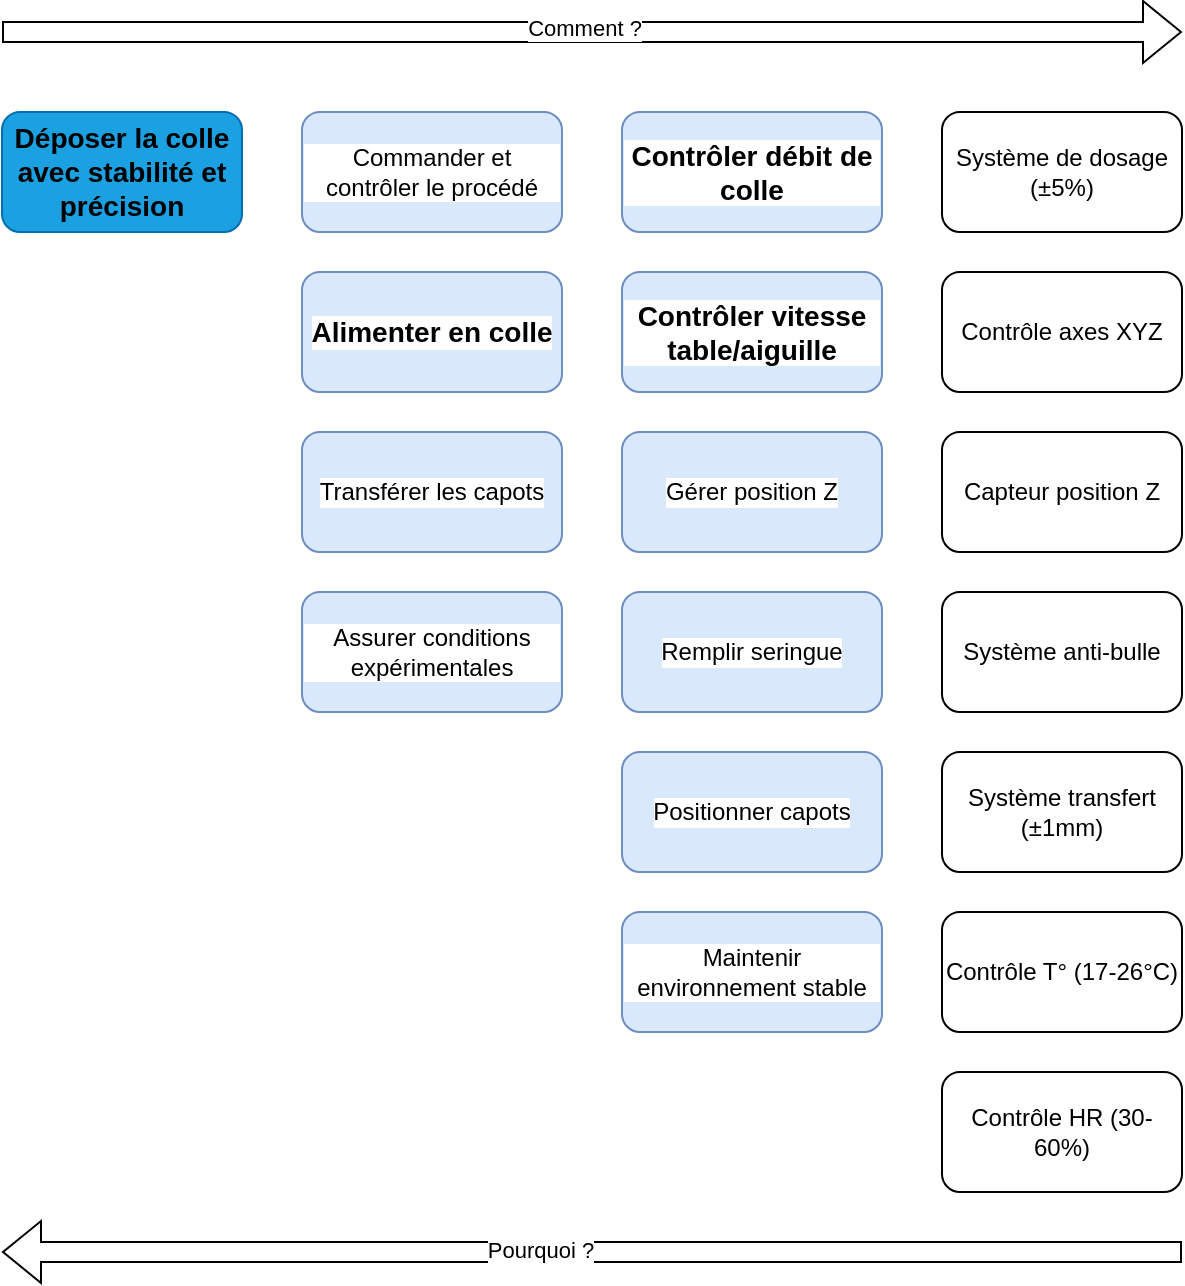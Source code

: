 <mxfile version="26.0.10">
  <diagram name="Page-1" id="QGjMv8LrLS21k3CkNhZE">
    <mxGraphModel dx="1434" dy="762" grid="1" gridSize="10" guides="1" tooltips="1" connect="1" arrows="1" fold="1" page="1" pageScale="1" pageWidth="827" pageHeight="1169" math="0" shadow="0">
      <root>
        <mxCell id="0" />
        <mxCell id="1" parent="0" />
        <mxCell id="Xr2quWgWzoAM4Jd-oPhX-1" value="&lt;span style=&quot;color: rgb(0, 0, 0); font-family: Arial, sans-serif; font-size: 14px; font-weight: 700;&quot;&gt;Déposer la colle avec stabilité et précision&lt;/span&gt;" style="rounded=1;whiteSpace=wrap;html=1;fillColor=#1ba1e2;fontColor=#ffffff;strokeColor=#006EAF;" vertex="1" parent="1">
          <mxGeometry x="100" y="270" width="120" height="60" as="geometry" />
        </mxCell>
        <mxCell id="Xr2quWgWzoAM4Jd-oPhX-2" value="&lt;span style=&quot;font-family: Arial, sans-serif; font-size: 14px; font-weight: 700;&quot;&gt;Alimenter en colle&lt;/span&gt;" style="rounded=1;whiteSpace=wrap;html=1;labelBackgroundColor=default;labelBorderColor=none;textShadow=0;fillColor=#dae8fc;strokeColor=#6c8ebf;" vertex="1" parent="1">
          <mxGeometry x="250" y="350" width="130" height="60" as="geometry" />
        </mxCell>
        <mxCell id="Xr2quWgWzoAM4Jd-oPhX-3" value="&lt;div&gt;Transférer les capots&lt;/div&gt;" style="rounded=1;whiteSpace=wrap;html=1;labelBackgroundColor=default;labelBorderColor=none;textShadow=0;fillColor=#dae8fc;strokeColor=#6c8ebf;" vertex="1" parent="1">
          <mxGeometry x="250" y="430" width="130" height="60" as="geometry" />
        </mxCell>
        <mxCell id="Xr2quWgWzoAM4Jd-oPhX-5" value="&lt;span style=&quot;font-family: Arial, sans-serif; font-size: 14px; font-weight: 700;&quot;&gt;Contrôler débit de colle&lt;/span&gt;" style="rounded=1;whiteSpace=wrap;html=1;labelBackgroundColor=default;labelBorderColor=none;textShadow=0;fillColor=#dae8fc;strokeColor=#6c8ebf;" vertex="1" parent="1">
          <mxGeometry x="410" y="270" width="130" height="60" as="geometry" />
        </mxCell>
        <mxCell id="Xr2quWgWzoAM4Jd-oPhX-6" value="&lt;span style=&quot;font-family: Arial, sans-serif; font-size: 14px; font-weight: 700;&quot;&gt;Contrôler vitesse table/aiguille&lt;/span&gt;" style="rounded=1;whiteSpace=wrap;html=1;labelBackgroundColor=default;labelBorderColor=none;textShadow=0;fillColor=#dae8fc;strokeColor=#6c8ebf;" vertex="1" parent="1">
          <mxGeometry x="410" y="350" width="130" height="60" as="geometry" />
        </mxCell>
        <mxCell id="Xr2quWgWzoAM4Jd-oPhX-7" value="Gérer position Z" style="rounded=1;whiteSpace=wrap;html=1;labelBackgroundColor=default;labelBorderColor=none;textShadow=0;fillColor=#dae8fc;strokeColor=#6c8ebf;" vertex="1" parent="1">
          <mxGeometry x="410" y="430" width="130" height="60" as="geometry" />
        </mxCell>
        <mxCell id="Xr2quWgWzoAM4Jd-oPhX-8" value="Remplir seringue" style="rounded=1;whiteSpace=wrap;html=1;labelBackgroundColor=default;labelBorderColor=none;textShadow=0;fillColor=#dae8fc;strokeColor=#6c8ebf;" vertex="1" parent="1">
          <mxGeometry x="410" y="510" width="130" height="60" as="geometry" />
        </mxCell>
        <mxCell id="Xr2quWgWzoAM4Jd-oPhX-11" value="Commander et contrôler le procédé" style="rounded=1;whiteSpace=wrap;html=1;labelBackgroundColor=default;labelBorderColor=none;textShadow=0;fillColor=#dae8fc;strokeColor=#6c8ebf;" vertex="1" parent="1">
          <mxGeometry x="250" y="270" width="130" height="60" as="geometry" />
        </mxCell>
        <mxCell id="Xr2quWgWzoAM4Jd-oPhX-12" value="&lt;div&gt;Assurer conditions expérimentales&lt;/div&gt;" style="rounded=1;whiteSpace=wrap;html=1;labelBackgroundColor=default;labelBorderColor=none;textShadow=0;fillColor=#dae8fc;strokeColor=#6c8ebf;" vertex="1" parent="1">
          <mxGeometry x="250" y="510" width="130" height="60" as="geometry" />
        </mxCell>
        <mxCell id="Xr2quWgWzoAM4Jd-oPhX-13" value="Positionner capots" style="rounded=1;whiteSpace=wrap;html=1;labelBackgroundColor=default;labelBorderColor=none;textShadow=0;fillColor=#dae8fc;strokeColor=#6c8ebf;" vertex="1" parent="1">
          <mxGeometry x="410" y="590" width="130" height="60" as="geometry" />
        </mxCell>
        <mxCell id="Xr2quWgWzoAM4Jd-oPhX-14" value="Maintenir environnement stable" style="rounded=1;whiteSpace=wrap;html=1;labelBackgroundColor=default;labelBorderColor=none;textShadow=0;fillColor=#dae8fc;strokeColor=#6c8ebf;" vertex="1" parent="1">
          <mxGeometry x="410" y="670" width="130" height="60" as="geometry" />
        </mxCell>
        <mxCell id="Xr2quWgWzoAM4Jd-oPhX-15" value="Système de dosage (±5%)" style="rounded=1;whiteSpace=wrap;html=1;" vertex="1" parent="1">
          <mxGeometry x="570" y="270" width="120" height="60" as="geometry" />
        </mxCell>
        <mxCell id="Xr2quWgWzoAM4Jd-oPhX-16" value="Contrôle axes XYZ" style="rounded=1;whiteSpace=wrap;html=1;" vertex="1" parent="1">
          <mxGeometry x="570" y="350" width="120" height="60" as="geometry" />
        </mxCell>
        <mxCell id="Xr2quWgWzoAM4Jd-oPhX-17" value="Capteur position Z" style="rounded=1;whiteSpace=wrap;html=1;" vertex="1" parent="1">
          <mxGeometry x="570" y="430" width="120" height="60" as="geometry" />
        </mxCell>
        <mxCell id="Xr2quWgWzoAM4Jd-oPhX-18" value="Système anti-bulle" style="rounded=1;whiteSpace=wrap;html=1;" vertex="1" parent="1">
          <mxGeometry x="570" y="510" width="120" height="60" as="geometry" />
        </mxCell>
        <mxCell id="Xr2quWgWzoAM4Jd-oPhX-19" value="Système transfert (±1mm)" style="rounded=1;whiteSpace=wrap;html=1;" vertex="1" parent="1">
          <mxGeometry x="570" y="590" width="120" height="60" as="geometry" />
        </mxCell>
        <mxCell id="Xr2quWgWzoAM4Jd-oPhX-20" value="Contrôle T° (17-26°C)" style="rounded=1;whiteSpace=wrap;html=1;" vertex="1" parent="1">
          <mxGeometry x="570" y="670" width="120" height="60" as="geometry" />
        </mxCell>
        <mxCell id="Xr2quWgWzoAM4Jd-oPhX-21" value="Contrôle HR (30-60%)" style="rounded=1;whiteSpace=wrap;html=1;" vertex="1" parent="1">
          <mxGeometry x="570" y="750" width="120" height="60" as="geometry" />
        </mxCell>
        <mxCell id="Xr2quWgWzoAM4Jd-oPhX-31" value="" style="shape=flexArrow;endArrow=classic;html=1;rounded=0;" edge="1" parent="1">
          <mxGeometry width="50" height="50" relative="1" as="geometry">
            <mxPoint x="690" y="840" as="sourcePoint" />
            <mxPoint x="100" y="840" as="targetPoint" />
          </mxGeometry>
        </mxCell>
        <mxCell id="Xr2quWgWzoAM4Jd-oPhX-33" value="Pourquoi ?" style="edgeLabel;html=1;align=center;verticalAlign=middle;resizable=0;points=[];" vertex="1" connectable="0" parent="Xr2quWgWzoAM4Jd-oPhX-31">
          <mxGeometry x="0.088" y="-1" relative="1" as="geometry">
            <mxPoint as="offset" />
          </mxGeometry>
        </mxCell>
        <mxCell id="Xr2quWgWzoAM4Jd-oPhX-34" value="" style="shape=flexArrow;endArrow=classic;html=1;rounded=0;" edge="1" parent="1">
          <mxGeometry width="50" height="50" relative="1" as="geometry">
            <mxPoint x="100" y="230" as="sourcePoint" />
            <mxPoint x="690" y="230" as="targetPoint" />
          </mxGeometry>
        </mxCell>
        <mxCell id="Xr2quWgWzoAM4Jd-oPhX-35" value="Comment ?" style="edgeLabel;html=1;align=center;verticalAlign=middle;resizable=0;points=[];" vertex="1" connectable="0" parent="Xr2quWgWzoAM4Jd-oPhX-34">
          <mxGeometry x="-0.014" y="2" relative="1" as="geometry">
            <mxPoint as="offset" />
          </mxGeometry>
        </mxCell>
      </root>
    </mxGraphModel>
  </diagram>
</mxfile>
